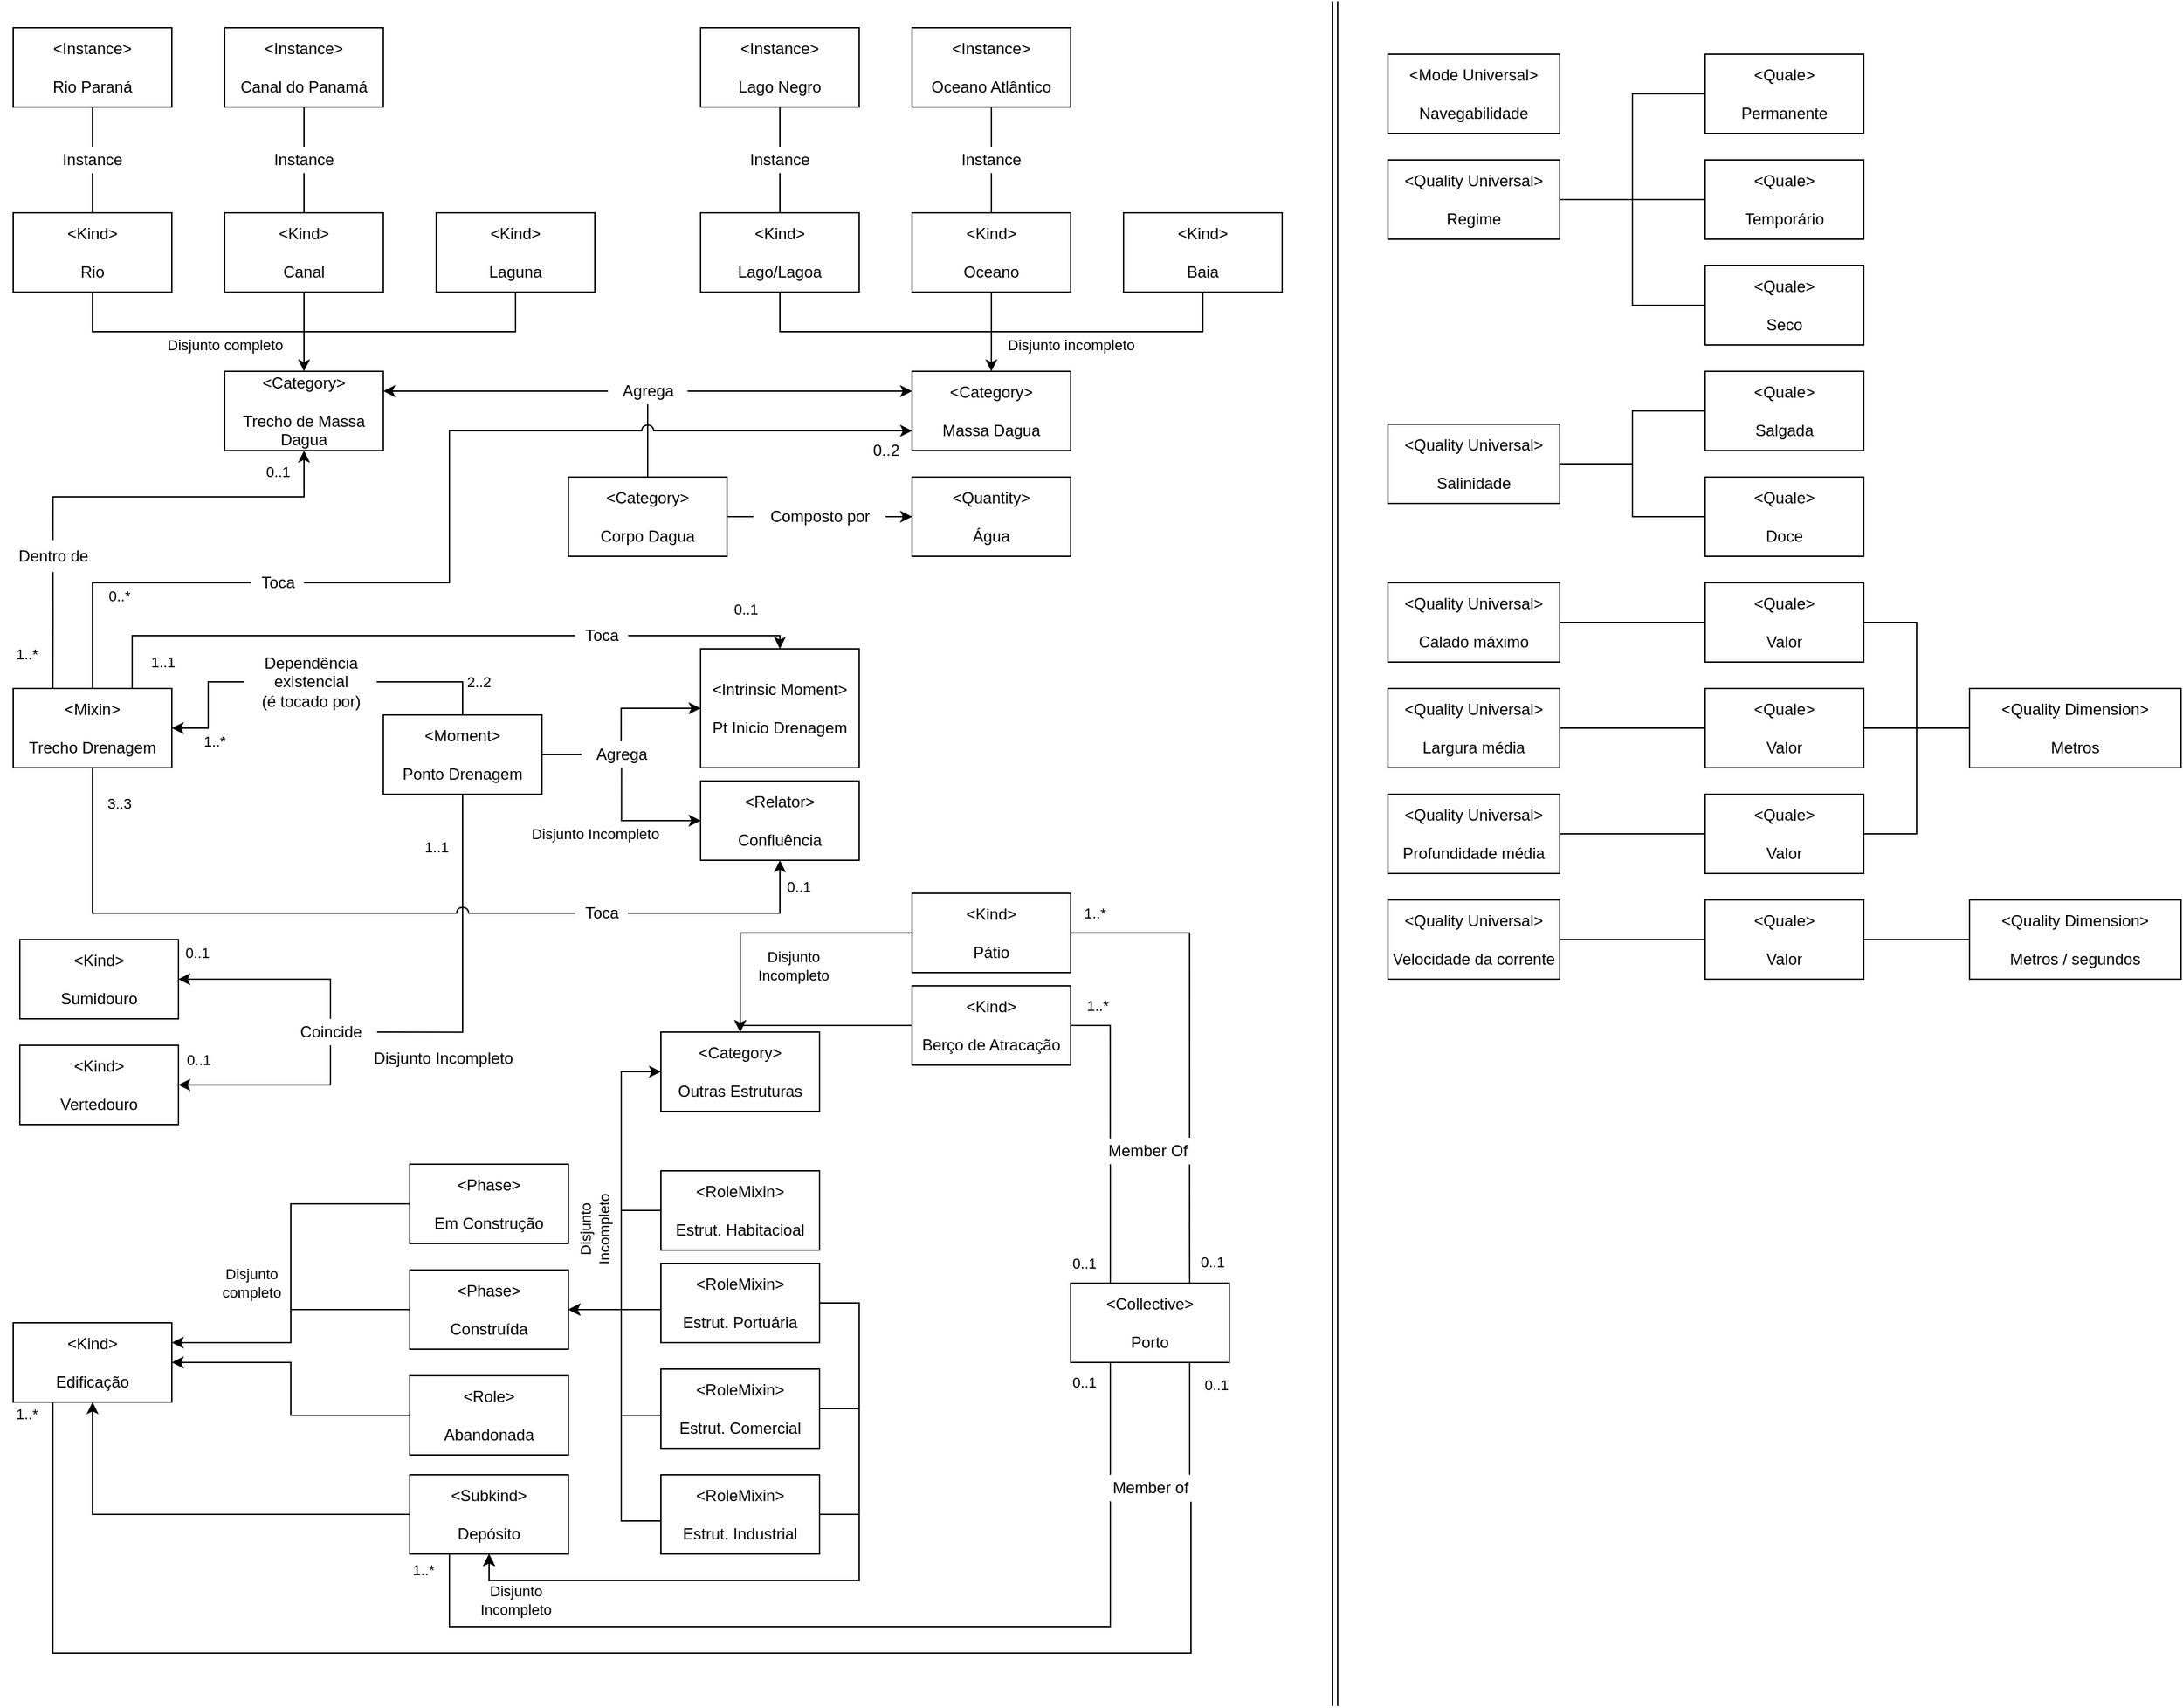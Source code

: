 <mxfile version="13.3.6" type="device"><diagram id="k8WpdQv8bioLY04VH9dS" name="Page-1"><mxGraphModel dx="868" dy="454" grid="1" gridSize="10" guides="1" tooltips="1" connect="1" arrows="1" fold="1" page="1" pageScale="1" pageWidth="3300" pageHeight="4681" math="0" shadow="0"><root><mxCell id="0"/><mxCell id="1" parent="0"/><mxCell id="IZz2Sikzny2YbOmCVOXt-72" style="edgeStyle=orthogonalEdgeStyle;rounded=0;jumpStyle=arc;jumpSize=9;orthogonalLoop=1;jettySize=auto;html=1;startArrow=none;startFill=0;endArrow=none;endFill=0;entryX=0.5;entryY=1;entryDx=0;entryDy=0;exitX=1.004;exitY=0.503;exitDx=0;exitDy=0;exitPerimeter=0;" parent="1" source="IZz2Sikzny2YbOmCVOXt-73" target="IZz2Sikzny2YbOmCVOXt-51" edge="1"><mxGeometry relative="1" as="geometry"><mxPoint x="340" y="580" as="targetPoint"/><Array as="points"><mxPoint x="380" y="780"/></Array></mxGeometry></mxCell><mxCell id="IZz2Sikzny2YbOmCVOXt-75" value="1..1" style="edgeLabel;html=1;align=center;verticalAlign=middle;resizable=0;points=[];" parent="IZz2Sikzny2YbOmCVOXt-72" vertex="1" connectable="0"><mxGeometry x="0.321" y="-3" relative="1" as="geometry"><mxPoint x="-23" y="-43.14" as="offset"/></mxGeometry></mxCell><mxCell id="IZz2Sikzny2YbOmCVOXt-99" style="edgeStyle=orthogonalEdgeStyle;rounded=0;jumpStyle=arc;jumpSize=9;orthogonalLoop=1;jettySize=auto;html=1;entryX=0.5;entryY=1;entryDx=0;entryDy=0;startArrow=none;startFill=0;endArrow=none;endFill=0;exitX=0;exitY=0.498;exitDx=0;exitDy=0;exitPerimeter=0;" parent="1" source="IZz2Sikzny2YbOmCVOXt-104" target="IZz2Sikzny2YbOmCVOXt-50" edge="1"><mxGeometry relative="1" as="geometry"><Array as="points"><mxPoint x="100" y="690"/></Array></mxGeometry></mxCell><mxCell id="IZz2Sikzny2YbOmCVOXt-140" value="3..3" style="edgeLabel;html=1;align=center;verticalAlign=middle;resizable=0;points=[];" parent="IZz2Sikzny2YbOmCVOXt-99" vertex="1" connectable="0"><mxGeometry x="0.888" y="2" relative="1" as="geometry"><mxPoint x="22" as="offset"/></mxGeometry></mxCell><mxCell id="IZz2Sikzny2YbOmCVOXt-8" value="" style="edgeStyle=orthogonalEdgeStyle;rounded=0;orthogonalLoop=1;jettySize=auto;html=1;entryX=0.5;entryY=1;entryDx=0;entryDy=0;endArrow=none;endFill=0;" parent="1" source="IZz2Sikzny2YbOmCVOXt-9" target="IZz2Sikzny2YbOmCVOXt-7" edge="1"><mxGeometry relative="1" as="geometry"><mxPoint x="220" y="80" as="targetPoint"/></mxGeometry></mxCell><mxCell id="IZz2Sikzny2YbOmCVOXt-22" style="edgeStyle=orthogonalEdgeStyle;rounded=0;orthogonalLoop=1;jettySize=auto;html=1;startArrow=none;startFill=0;endArrow=none;endFill=0;" parent="1" source="IZz2Sikzny2YbOmCVOXt-2" edge="1"><mxGeometry relative="1" as="geometry"><mxPoint x="260" y="250" as="targetPoint"/><Array as="points"><mxPoint x="100" y="250"/></Array></mxGeometry></mxCell><mxCell id="IZz2Sikzny2YbOmCVOXt-2" value="&lt;div&gt;&amp;lt;Kind&amp;gt;&lt;/div&gt;&lt;div&gt;&lt;br&gt;&lt;/div&gt;&lt;div&gt;Rio&lt;br&gt;&lt;/div&gt;" style="rounded=0;whiteSpace=wrap;html=1;" parent="1" vertex="1"><mxGeometry x="40" y="160" width="120" height="60" as="geometry"/></mxCell><mxCell id="IZz2Sikzny2YbOmCVOXt-3" value="&lt;div&gt;&amp;lt;Kind&amp;gt;&lt;/div&gt;&lt;div&gt;&lt;br&gt;&lt;/div&gt;Canal" style="rounded=0;whiteSpace=wrap;html=1;" parent="1" vertex="1"><mxGeometry x="200" y="160" width="120" height="60" as="geometry"/></mxCell><mxCell id="IZz2Sikzny2YbOmCVOXt-21" style="edgeStyle=orthogonalEdgeStyle;rounded=0;orthogonalLoop=1;jettySize=auto;html=1;startArrow=none;startFill=0;endArrow=none;endFill=0;" parent="1" source="IZz2Sikzny2YbOmCVOXt-4" edge="1"><mxGeometry relative="1" as="geometry"><mxPoint x="260" y="250" as="targetPoint"/><Array as="points"><mxPoint x="420" y="250"/></Array></mxGeometry></mxCell><mxCell id="IZz2Sikzny2YbOmCVOXt-4" value="&lt;div&gt;&amp;lt;Kind&amp;gt;&lt;/div&gt;&lt;div&gt;&lt;br&gt;&lt;/div&gt;&lt;div&gt;Laguna&lt;br&gt;&lt;/div&gt;" style="rounded=0;whiteSpace=wrap;html=1;" parent="1" vertex="1"><mxGeometry x="360" y="160" width="120" height="60" as="geometry"/></mxCell><mxCell id="IZz2Sikzny2YbOmCVOXt-20" style="edgeStyle=orthogonalEdgeStyle;rounded=0;orthogonalLoop=1;jettySize=auto;html=1;entryX=0.5;entryY=1;entryDx=0;entryDy=0;startArrow=classic;startFill=1;endArrow=none;endFill=0;" parent="1" source="IZz2Sikzny2YbOmCVOXt-5" target="IZz2Sikzny2YbOmCVOXt-3" edge="1"><mxGeometry relative="1" as="geometry"><Array as="points"><mxPoint x="260" y="260"/><mxPoint x="260" y="260"/></Array></mxGeometry></mxCell><mxCell id="IZz2Sikzny2YbOmCVOXt-76" value="Disjunto completo" style="edgeLabel;html=1;align=center;verticalAlign=middle;resizable=0;points=[];" parent="IZz2Sikzny2YbOmCVOXt-20" vertex="1" connectable="0"><mxGeometry x="-0.272" y="-1" relative="1" as="geometry"><mxPoint x="-61" y="1.94" as="offset"/></mxGeometry></mxCell><mxCell id="IZz2Sikzny2YbOmCVOXt-40" style="edgeStyle=orthogonalEdgeStyle;rounded=0;orthogonalLoop=1;jettySize=auto;html=1;entryX=-0.001;entryY=0.5;entryDx=0;entryDy=0;startArrow=classic;startFill=1;endArrow=none;endFill=0;exitX=1;exitY=0.25;exitDx=0;exitDy=0;entryPerimeter=0;" parent="1" source="IZz2Sikzny2YbOmCVOXt-5" target="IZz2Sikzny2YbOmCVOXt-78" edge="1"><mxGeometry relative="1" as="geometry"/></mxCell><mxCell id="IZz2Sikzny2YbOmCVOXt-56" style="edgeStyle=orthogonalEdgeStyle;rounded=0;orthogonalLoop=1;jettySize=auto;html=1;entryX=0.25;entryY=0;entryDx=0;entryDy=0;startArrow=none;startFill=0;endArrow=none;endFill=0;exitX=0.501;exitY=1.095;exitDx=0;exitDy=0;exitPerimeter=0;" parent="1" source="IZz2Sikzny2YbOmCVOXt-59" target="IZz2Sikzny2YbOmCVOXt-50" edge="1"><mxGeometry relative="1" as="geometry"><mxPoint x="70" y="460" as="sourcePoint"/><Array as="points"><mxPoint x="70" y="470"/><mxPoint x="70" y="470"/></Array></mxGeometry></mxCell><mxCell id="IZz2Sikzny2YbOmCVOXt-66" value="1..*" style="edgeLabel;html=1;align=center;verticalAlign=middle;resizable=0;points=[];" parent="IZz2Sikzny2YbOmCVOXt-56" vertex="1" connectable="0"><mxGeometry x="0.325" y="-1" relative="1" as="geometry"><mxPoint x="-19" y="2.96" as="offset"/></mxGeometry></mxCell><mxCell id="IZz2Sikzny2YbOmCVOXt-5" value="&lt;div&gt;&amp;lt;Category&amp;gt;&lt;/div&gt;&lt;div&gt;&lt;br&gt;&lt;/div&gt;&lt;div&gt;Trecho de Massa Dagua&lt;br&gt;&lt;/div&gt;" style="rounded=0;whiteSpace=wrap;html=1;" parent="1" vertex="1"><mxGeometry x="200" y="280" width="120" height="60" as="geometry"/></mxCell><mxCell id="IZz2Sikzny2YbOmCVOXt-7" value="&lt;div&gt;&amp;lt;Instance&amp;gt;&lt;/div&gt;&lt;div&gt;&lt;br&gt;&lt;/div&gt;&lt;div&gt;Rio Paraná&lt;/div&gt;" style="rounded=0;whiteSpace=wrap;html=1;" parent="1" vertex="1"><mxGeometry x="40" y="20" width="120" height="60" as="geometry"/></mxCell><mxCell id="IZz2Sikzny2YbOmCVOXt-9" value="Instance" style="text;html=1;strokeColor=none;fillColor=none;align=center;verticalAlign=middle;whiteSpace=wrap;rounded=0;" parent="1" vertex="1"><mxGeometry x="80" y="110" width="40" height="20" as="geometry"/></mxCell><mxCell id="IZz2Sikzny2YbOmCVOXt-10" value="" style="edgeStyle=orthogonalEdgeStyle;rounded=0;orthogonalLoop=1;jettySize=auto;html=1;entryX=0.5;entryY=1;entryDx=0;entryDy=0;startArrow=none;startFill=0;endArrow=none;endFill=0;" parent="1" source="IZz2Sikzny2YbOmCVOXt-2" target="IZz2Sikzny2YbOmCVOXt-9" edge="1"><mxGeometry relative="1" as="geometry"><mxPoint x="100" y="160" as="sourcePoint"/><mxPoint x="100" y="80" as="targetPoint"/></mxGeometry></mxCell><mxCell id="IZz2Sikzny2YbOmCVOXt-12" value="" style="edgeStyle=orthogonalEdgeStyle;rounded=0;orthogonalLoop=1;jettySize=auto;html=1;entryX=0.5;entryY=1;entryDx=0;entryDy=0;startArrow=none;startFill=0;endArrow=none;endFill=0;exitX=0.5;exitY=0;exitDx=0;exitDy=0;" parent="1" source="IZz2Sikzny2YbOmCVOXt-3" target="IZz2Sikzny2YbOmCVOXt-13" edge="1"><mxGeometry relative="1" as="geometry"><mxPoint x="260" y="150" as="sourcePoint"/><mxPoint x="260" y="70" as="targetPoint"/></mxGeometry></mxCell><mxCell id="IZz2Sikzny2YbOmCVOXt-13" value="Instance" style="text;html=1;strokeColor=none;fillColor=none;align=center;verticalAlign=middle;whiteSpace=wrap;rounded=0;" parent="1" vertex="1"><mxGeometry x="240" y="110" width="40" height="20" as="geometry"/></mxCell><mxCell id="IZz2Sikzny2YbOmCVOXt-14" value="&lt;div&gt;&amp;lt;Instance&amp;gt;&lt;/div&gt;&lt;div&gt;&lt;br&gt;&lt;/div&gt;&lt;div&gt;Canal do Panamá&lt;br&gt;&lt;/div&gt;" style="rounded=0;whiteSpace=wrap;html=1;" parent="1" vertex="1"><mxGeometry x="200" y="20" width="120" height="60" as="geometry"/></mxCell><mxCell id="IZz2Sikzny2YbOmCVOXt-15" value="" style="edgeStyle=orthogonalEdgeStyle;rounded=0;orthogonalLoop=1;jettySize=auto;html=1;entryX=0.5;entryY=1;entryDx=0;entryDy=0;endArrow=none;endFill=0;" parent="1" source="IZz2Sikzny2YbOmCVOXt-13" target="IZz2Sikzny2YbOmCVOXt-14" edge="1"><mxGeometry relative="1" as="geometry"><mxPoint x="380" y="70" as="targetPoint"/></mxGeometry></mxCell><mxCell id="IZz2Sikzny2YbOmCVOXt-23" value="" style="edgeStyle=orthogonalEdgeStyle;rounded=0;orthogonalLoop=1;jettySize=auto;html=1;entryX=0.5;entryY=1;entryDx=0;entryDy=0;endArrow=none;endFill=0;" parent="1" source="IZz2Sikzny2YbOmCVOXt-32" target="IZz2Sikzny2YbOmCVOXt-31" edge="1"><mxGeometry relative="1" as="geometry"><mxPoint x="740" y="80" as="targetPoint"/></mxGeometry></mxCell><mxCell id="IZz2Sikzny2YbOmCVOXt-24" style="edgeStyle=orthogonalEdgeStyle;rounded=0;orthogonalLoop=1;jettySize=auto;html=1;startArrow=none;startFill=0;endArrow=none;endFill=0;" parent="1" source="IZz2Sikzny2YbOmCVOXt-25" edge="1"><mxGeometry relative="1" as="geometry"><mxPoint x="780" y="250.0" as="targetPoint"/><Array as="points"><mxPoint x="620" y="250"/></Array></mxGeometry></mxCell><mxCell id="IZz2Sikzny2YbOmCVOXt-25" value="&lt;div&gt;&amp;lt;Kind&amp;gt;&lt;/div&gt;&lt;div&gt;&lt;br&gt;&lt;/div&gt;Lago/Lagoa" style="rounded=0;whiteSpace=wrap;html=1;" parent="1" vertex="1"><mxGeometry x="560" y="160" width="120" height="60" as="geometry"/></mxCell><mxCell id="IZz2Sikzny2YbOmCVOXt-26" value="&lt;div&gt;&amp;lt;Kind&amp;gt;&lt;/div&gt;&lt;div&gt;&lt;br&gt;&lt;/div&gt;Oceano" style="rounded=0;whiteSpace=wrap;html=1;" parent="1" vertex="1"><mxGeometry x="720" y="160" width="120" height="60" as="geometry"/></mxCell><mxCell id="IZz2Sikzny2YbOmCVOXt-27" style="edgeStyle=orthogonalEdgeStyle;rounded=0;orthogonalLoop=1;jettySize=auto;html=1;startArrow=none;startFill=0;endArrow=none;endFill=0;" parent="1" source="IZz2Sikzny2YbOmCVOXt-28" edge="1"><mxGeometry relative="1" as="geometry"><mxPoint x="780" y="250.0" as="targetPoint"/><Array as="points"><mxPoint x="940" y="250"/></Array></mxGeometry></mxCell><mxCell id="IZz2Sikzny2YbOmCVOXt-28" value="&lt;div&gt;&amp;lt;Kind&amp;gt;&lt;/div&gt;&lt;div&gt;&lt;br&gt;&lt;/div&gt;Baia" style="rounded=0;whiteSpace=wrap;html=1;" parent="1" vertex="1"><mxGeometry x="880" y="160" width="120" height="60" as="geometry"/></mxCell><mxCell id="IZz2Sikzny2YbOmCVOXt-29" style="edgeStyle=orthogonalEdgeStyle;rounded=0;orthogonalLoop=1;jettySize=auto;html=1;entryX=0.5;entryY=1;entryDx=0;entryDy=0;startArrow=classic;startFill=1;endArrow=none;endFill=0;" parent="1" source="IZz2Sikzny2YbOmCVOXt-30" target="IZz2Sikzny2YbOmCVOXt-26" edge="1"><mxGeometry relative="1" as="geometry"/></mxCell><mxCell id="IZz2Sikzny2YbOmCVOXt-87" value="Disjunto incompleto" style="edgeLabel;html=1;align=center;verticalAlign=middle;resizable=0;points=[];" parent="IZz2Sikzny2YbOmCVOXt-29" vertex="1" connectable="0"><mxGeometry x="0.575" y="1" relative="1" as="geometry"><mxPoint x="61" y="27.26" as="offset"/></mxGeometry></mxCell><mxCell id="IZz2Sikzny2YbOmCVOXt-41" style="edgeStyle=orthogonalEdgeStyle;rounded=0;orthogonalLoop=1;jettySize=auto;html=1;startArrow=none;startFill=0;endArrow=none;endFill=0;entryX=0.5;entryY=0;entryDx=0;entryDy=0;exitX=0.5;exitY=1;exitDx=0;exitDy=0;exitPerimeter=0;" parent="1" source="IZz2Sikzny2YbOmCVOXt-78" target="IZz2Sikzny2YbOmCVOXt-39" edge="1"><mxGeometry relative="1" as="geometry"><mxPoint x="520" y="350.0" as="targetPoint"/></mxGeometry></mxCell><mxCell id="IZz2Sikzny2YbOmCVOXt-57" style="edgeStyle=orthogonalEdgeStyle;rounded=0;orthogonalLoop=1;jettySize=auto;html=1;entryX=0.5;entryY=0;entryDx=0;entryDy=0;startArrow=none;startFill=0;endArrow=none;endFill=0;jumpStyle=arc;jumpSize=9;exitX=0;exitY=0.5;exitDx=0;exitDy=0;exitPerimeter=0;" parent="1" source="IZz2Sikzny2YbOmCVOXt-61" target="IZz2Sikzny2YbOmCVOXt-50" edge="1"><mxGeometry relative="1" as="geometry"><mxPoint x="190" y="480" as="sourcePoint"/><Array as="points"><mxPoint x="100" y="440"/></Array></mxGeometry></mxCell><mxCell id="IZz2Sikzny2YbOmCVOXt-63" value="0..*" style="edgeLabel;html=1;align=center;verticalAlign=middle;resizable=0;points=[];" parent="IZz2Sikzny2YbOmCVOXt-57" vertex="1" connectable="0"><mxGeometry x="0.83" y="-1" relative="1" as="geometry"><mxPoint x="21" y="-53.33" as="offset"/></mxGeometry></mxCell><mxCell id="IZz2Sikzny2YbOmCVOXt-30" value="&lt;div&gt;&amp;lt;Category&amp;gt;&lt;/div&gt;&lt;div&gt;&lt;br&gt;&lt;/div&gt;&lt;div&gt;Massa Dagua&lt;br&gt;&lt;/div&gt;" style="rounded=0;whiteSpace=wrap;html=1;" parent="1" vertex="1"><mxGeometry x="720" y="280" width="120" height="60" as="geometry"/></mxCell><mxCell id="IZz2Sikzny2YbOmCVOXt-31" value="&lt;div&gt;&amp;lt;Instance&amp;gt;&lt;/div&gt;&lt;div&gt;&lt;br&gt;&lt;/div&gt;&lt;div&gt;Lago Negro&lt;br&gt;&lt;/div&gt;" style="rounded=0;whiteSpace=wrap;html=1;" parent="1" vertex="1"><mxGeometry x="560" y="20" width="120" height="60" as="geometry"/></mxCell><mxCell id="IZz2Sikzny2YbOmCVOXt-32" value="Instance" style="text;html=1;strokeColor=none;fillColor=none;align=center;verticalAlign=middle;whiteSpace=wrap;rounded=0;" parent="1" vertex="1"><mxGeometry x="600" y="110" width="40" height="20" as="geometry"/></mxCell><mxCell id="IZz2Sikzny2YbOmCVOXt-33" value="" style="edgeStyle=orthogonalEdgeStyle;rounded=0;orthogonalLoop=1;jettySize=auto;html=1;entryX=0.5;entryY=1;entryDx=0;entryDy=0;startArrow=none;startFill=0;endArrow=none;endFill=0;" parent="1" source="IZz2Sikzny2YbOmCVOXt-25" target="IZz2Sikzny2YbOmCVOXt-32" edge="1"><mxGeometry relative="1" as="geometry"><mxPoint x="620" y="160" as="sourcePoint"/><mxPoint x="620" y="80" as="targetPoint"/></mxGeometry></mxCell><mxCell id="IZz2Sikzny2YbOmCVOXt-34" value="" style="edgeStyle=orthogonalEdgeStyle;rounded=0;orthogonalLoop=1;jettySize=auto;html=1;entryX=0.5;entryY=1;entryDx=0;entryDy=0;startArrow=none;startFill=0;endArrow=none;endFill=0;exitX=0.5;exitY=0;exitDx=0;exitDy=0;" parent="1" source="IZz2Sikzny2YbOmCVOXt-26" target="IZz2Sikzny2YbOmCVOXt-35" edge="1"><mxGeometry relative="1" as="geometry"><mxPoint x="780" y="150" as="sourcePoint"/><mxPoint x="780" y="70" as="targetPoint"/></mxGeometry></mxCell><mxCell id="IZz2Sikzny2YbOmCVOXt-35" value="Instance" style="text;html=1;strokeColor=none;fillColor=none;align=center;verticalAlign=middle;whiteSpace=wrap;rounded=0;" parent="1" vertex="1"><mxGeometry x="760" y="110" width="40" height="20" as="geometry"/></mxCell><mxCell id="IZz2Sikzny2YbOmCVOXt-36" value="&lt;div&gt;&amp;lt;Instance&amp;gt;&lt;/div&gt;&lt;div&gt;&lt;br&gt;&lt;/div&gt;&lt;div&gt;Oceano Atlântico&lt;br&gt;&lt;/div&gt;" style="rounded=0;whiteSpace=wrap;html=1;" parent="1" vertex="1"><mxGeometry x="720" y="20" width="120" height="60" as="geometry"/></mxCell><mxCell id="IZz2Sikzny2YbOmCVOXt-37" value="" style="edgeStyle=orthogonalEdgeStyle;rounded=0;orthogonalLoop=1;jettySize=auto;html=1;entryX=0.5;entryY=1;entryDx=0;entryDy=0;endArrow=none;endFill=0;" parent="1" source="IZz2Sikzny2YbOmCVOXt-35" target="IZz2Sikzny2YbOmCVOXt-36" edge="1"><mxGeometry relative="1" as="geometry"><mxPoint x="900" y="70" as="targetPoint"/></mxGeometry></mxCell><mxCell id="IZz2Sikzny2YbOmCVOXt-39" value="&lt;div&gt;&amp;lt;Category&amp;gt;&lt;/div&gt;&lt;div&gt;&lt;br&gt;&lt;/div&gt;&lt;div&gt;Corpo Dagua&lt;br&gt;&lt;/div&gt;" style="rounded=0;whiteSpace=wrap;html=1;" parent="1" vertex="1"><mxGeometry x="460" y="360" width="120" height="60" as="geometry"/></mxCell><mxCell id="IZz2Sikzny2YbOmCVOXt-44" value="&lt;div&gt;&amp;lt;Quantity&amp;gt;&lt;/div&gt;&lt;div&gt;&lt;br&gt;&lt;/div&gt;&lt;div&gt;Água&lt;br&gt;&lt;/div&gt;" style="rounded=0;whiteSpace=wrap;html=1;" parent="1" vertex="1"><mxGeometry x="720" y="360" width="120" height="60" as="geometry"/></mxCell><mxCell id="IZz2Sikzny2YbOmCVOXt-49" style="edgeStyle=orthogonalEdgeStyle;rounded=0;orthogonalLoop=1;jettySize=auto;html=1;startArrow=none;startFill=0;endArrow=classic;endFill=1;entryX=0;entryY=0.5;entryDx=0;entryDy=0;" parent="1" source="IZz2Sikzny2YbOmCVOXt-46" target="IZz2Sikzny2YbOmCVOXt-44" edge="1"><mxGeometry relative="1" as="geometry"><mxPoint x="850" y="370" as="targetPoint"/></mxGeometry></mxCell><mxCell id="IZz2Sikzny2YbOmCVOXt-46" value="Composto por" style="text;html=1;align=center;verticalAlign=middle;resizable=0;points=[];autosize=1;" parent="1" vertex="1"><mxGeometry x="600" y="380" width="100" height="20" as="geometry"/></mxCell><mxCell id="IZz2Sikzny2YbOmCVOXt-47" style="edgeStyle=orthogonalEdgeStyle;rounded=0;orthogonalLoop=1;jettySize=auto;html=1;entryX=0;entryY=0.5;entryDx=0;entryDy=0;startArrow=none;startFill=0;endArrow=none;endFill=0;" parent="1" source="IZz2Sikzny2YbOmCVOXt-39" target="IZz2Sikzny2YbOmCVOXt-46" edge="1"><mxGeometry relative="1" as="geometry"><mxPoint x="580" y="390" as="sourcePoint"/><mxPoint x="720" y="390" as="targetPoint"/></mxGeometry></mxCell><mxCell id="IZz2Sikzny2YbOmCVOXt-83" style="edgeStyle=orthogonalEdgeStyle;rounded=0;jumpStyle=arc;jumpSize=9;orthogonalLoop=1;jettySize=auto;html=1;entryX=0.5;entryY=0;entryDx=0;entryDy=0;startArrow=none;startFill=0;endArrow=none;endFill=0;" parent="1" source="IZz2Sikzny2YbOmCVOXt-85" target="IZz2Sikzny2YbOmCVOXt-51" edge="1"><mxGeometry relative="1" as="geometry"/></mxCell><mxCell id="IZz2Sikzny2YbOmCVOXt-89" value="2..2" style="edgeLabel;html=1;align=center;verticalAlign=middle;resizable=0;points=[];" parent="IZz2Sikzny2YbOmCVOXt-83" vertex="1" connectable="0"><mxGeometry x="0.444" y="-8" relative="1" as="geometry"><mxPoint x="20.12" as="offset"/></mxGeometry></mxCell><mxCell id="IZz2Sikzny2YbOmCVOXt-50" value="&lt;div&gt;&amp;lt;Mixin&amp;gt;&lt;/div&gt;&lt;div&gt;&lt;br&gt;&lt;/div&gt;&lt;div&gt;Trecho Drenagem&lt;br&gt;&lt;/div&gt;" style="rounded=0;whiteSpace=wrap;html=1;" parent="1" vertex="1"><mxGeometry x="40" y="520" width="120" height="60" as="geometry"/></mxCell><mxCell id="IZz2Sikzny2YbOmCVOXt-90" style="edgeStyle=orthogonalEdgeStyle;rounded=0;jumpStyle=arc;jumpSize=9;orthogonalLoop=1;jettySize=auto;html=1;exitX=0;exitY=0.5;exitDx=0;exitDy=0;entryX=0.498;entryY=0;entryDx=0;entryDy=0;startArrow=classic;startFill=1;endArrow=none;endFill=0;entryPerimeter=0;" parent="1" source="IZz2Sikzny2YbOmCVOXt-52" target="IZz2Sikzny2YbOmCVOXt-93" edge="1"><mxGeometry relative="1" as="geometry"/></mxCell><mxCell id="IZz2Sikzny2YbOmCVOXt-51" value="&lt;div&gt;&amp;lt;Moment&amp;gt;&lt;/div&gt;&lt;div&gt;&lt;br&gt;&lt;/div&gt;&lt;div&gt;Ponto Drenagem&lt;br&gt;&lt;/div&gt;" style="rounded=0;whiteSpace=wrap;html=1;" parent="1" vertex="1"><mxGeometry x="320" y="540" width="120" height="60" as="geometry"/></mxCell><mxCell id="IZz2Sikzny2YbOmCVOXt-98" style="edgeStyle=orthogonalEdgeStyle;rounded=0;jumpStyle=arc;jumpSize=9;orthogonalLoop=1;jettySize=auto;html=1;entryX=0.75;entryY=0;entryDx=0;entryDy=0;startArrow=none;startFill=0;endArrow=none;endFill=0;" parent="1" source="IZz2Sikzny2YbOmCVOXt-102" target="IZz2Sikzny2YbOmCVOXt-50" edge="1"><mxGeometry relative="1" as="geometry"><Array as="points"/></mxGeometry></mxCell><mxCell id="IZz2Sikzny2YbOmCVOXt-142" value="1..1" style="edgeLabel;html=1;align=center;verticalAlign=middle;resizable=0;points=[];" parent="IZz2Sikzny2YbOmCVOXt-98" vertex="1" connectable="0"><mxGeometry x="0.718" relative="1" as="geometry"><mxPoint x="10" y="20" as="offset"/></mxGeometry></mxCell><mxCell id="IZz2Sikzny2YbOmCVOXt-52" value="&lt;div&gt;&amp;lt;Intrinsic Moment&amp;gt;&lt;/div&gt;&lt;div&gt;&lt;br&gt;&lt;/div&gt;&lt;div&gt;Pt Inicio Drenagem&lt;br&gt;&lt;/div&gt;" style="rounded=0;whiteSpace=wrap;html=1;" parent="1" vertex="1"><mxGeometry x="560" y="490" width="120" height="90" as="geometry"/></mxCell><mxCell id="IZz2Sikzny2YbOmCVOXt-91" style="edgeStyle=orthogonalEdgeStyle;rounded=0;jumpStyle=arc;jumpSize=9;orthogonalLoop=1;jettySize=auto;html=1;exitX=0;exitY=0.5;exitDx=0;exitDy=0;startArrow=classic;startFill=1;endArrow=none;endFill=0;entryX=0.504;entryY=1;entryDx=0;entryDy=0;entryPerimeter=0;" parent="1" source="IZz2Sikzny2YbOmCVOXt-53" target="IZz2Sikzny2YbOmCVOXt-93" edge="1"><mxGeometry relative="1" as="geometry"><mxPoint x="500" y="570" as="targetPoint"/></mxGeometry></mxCell><mxCell id="IZz2Sikzny2YbOmCVOXt-53" value="&lt;div&gt;&amp;lt;Relator&amp;gt;&lt;/div&gt;&lt;div&gt;&lt;br&gt;&lt;/div&gt;&lt;div&gt;Confluência&lt;br&gt;&lt;/div&gt;" style="rounded=0;whiteSpace=wrap;html=1;" parent="1" vertex="1"><mxGeometry x="560" y="590" width="120" height="60" as="geometry"/></mxCell><mxCell id="IZz2Sikzny2YbOmCVOXt-71" style="edgeStyle=orthogonalEdgeStyle;rounded=0;jumpStyle=arc;jumpSize=9;orthogonalLoop=1;jettySize=auto;html=1;entryX=0.5;entryY=0;entryDx=0;entryDy=0;startArrow=classic;startFill=1;endArrow=none;endFill=0;entryPerimeter=0;" parent="1" source="IZz2Sikzny2YbOmCVOXt-54" target="IZz2Sikzny2YbOmCVOXt-73" edge="1"><mxGeometry relative="1" as="geometry"/></mxCell><mxCell id="IZz2Sikzny2YbOmCVOXt-82" value="0..1" style="edgeLabel;html=1;align=center;verticalAlign=middle;resizable=0;points=[];" parent="IZz2Sikzny2YbOmCVOXt-71" vertex="1" connectable="0"><mxGeometry x="-0.69" relative="1" as="geometry"><mxPoint x="-9" y="-20" as="offset"/></mxGeometry></mxCell><mxCell id="IZz2Sikzny2YbOmCVOXt-54" value="&lt;div&gt;&amp;lt;Kind&amp;gt;&lt;/div&gt;&lt;div&gt;&lt;br&gt;&lt;/div&gt;&lt;div&gt;Sumidouro&lt;br&gt;&lt;/div&gt;" style="rounded=0;whiteSpace=wrap;html=1;" parent="1" vertex="1"><mxGeometry x="45" y="710" width="120" height="60" as="geometry"/></mxCell><mxCell id="IZz2Sikzny2YbOmCVOXt-55" value="&lt;div&gt;&amp;lt;Kind&amp;gt;&lt;/div&gt;&lt;div&gt;&lt;br&gt;&lt;/div&gt;&lt;div&gt;Vertedouro&lt;br&gt;&lt;/div&gt;" style="rounded=0;whiteSpace=wrap;html=1;" parent="1" vertex="1"><mxGeometry x="45" y="790" width="120" height="60" as="geometry"/></mxCell><mxCell id="IZz2Sikzny2YbOmCVOXt-59" value="Dentro de" style="text;html=1;align=center;verticalAlign=middle;resizable=0;points=[];autosize=1;" parent="1" vertex="1"><mxGeometry x="30" y="410" width="80" height="20" as="geometry"/></mxCell><object label="" text="teste" id="IZz2Sikzny2YbOmCVOXt-60"><mxCell style="edgeStyle=orthogonalEdgeStyle;rounded=0;orthogonalLoop=1;jettySize=auto;html=1;exitX=0.5;exitY=1;exitDx=0;exitDy=0;startArrow=classic;startFill=1;endArrow=none;endFill=0;entryX=0.501;entryY=-0.112;entryDx=0;entryDy=0;entryPerimeter=0;" parent="1" source="IZz2Sikzny2YbOmCVOXt-5" target="IZz2Sikzny2YbOmCVOXt-59" edge="1"><mxGeometry relative="1" as="geometry"><mxPoint x="230" y="340" as="sourcePoint"/><mxPoint x="70" y="520" as="targetPoint"/></mxGeometry></mxCell></object><mxCell id="IZz2Sikzny2YbOmCVOXt-69" value="0..1" style="edgeLabel;html=1;align=center;verticalAlign=middle;resizable=0;points=[];spacing=0;spacingBottom=-10;" parent="IZz2Sikzny2YbOmCVOXt-60" vertex="1" connectable="0"><mxGeometry x="-0.758" y="-1" relative="1" as="geometry"><mxPoint x="-19" y="-20" as="offset"/></mxGeometry></mxCell><mxCell id="IZz2Sikzny2YbOmCVOXt-61" value="Toca" style="text;html=1;align=center;verticalAlign=middle;resizable=0;points=[];autosize=1;" parent="1" vertex="1"><mxGeometry x="220" y="430" width="40" height="20" as="geometry"/></mxCell><mxCell id="IZz2Sikzny2YbOmCVOXt-62" style="edgeStyle=orthogonalEdgeStyle;rounded=0;orthogonalLoop=1;jettySize=auto;html=1;exitX=0;exitY=0.75;exitDx=0;exitDy=0;entryX=1;entryY=0.5;entryDx=0;entryDy=0;startArrow=classic;startFill=1;endArrow=none;endFill=0;jumpStyle=arc;jumpSize=9;entryPerimeter=0;" parent="1" source="IZz2Sikzny2YbOmCVOXt-30" target="IZz2Sikzny2YbOmCVOXt-61" edge="1"><mxGeometry relative="1" as="geometry"><mxPoint x="720" y="325" as="sourcePoint"/><mxPoint x="130" y="520" as="targetPoint"/><Array as="points"><mxPoint x="370" y="325"/><mxPoint x="370" y="440"/><mxPoint x="260" y="440"/></Array></mxGeometry></mxCell><mxCell id="IZz2Sikzny2YbOmCVOXt-64" value="0..2" style="text;html=1;align=center;verticalAlign=middle;resizable=0;points=[];autosize=1;" parent="1" vertex="1"><mxGeometry x="680" y="330" width="40" height="20" as="geometry"/></mxCell><mxCell id="IZz2Sikzny2YbOmCVOXt-73" value="&lt;div&gt;Coincide&lt;/div&gt;" style="text;html=1;align=center;verticalAlign=middle;resizable=0;points=[];autosize=1;" parent="1" vertex="1"><mxGeometry x="245" y="770" width="70" height="20" as="geometry"/></mxCell><mxCell id="IZz2Sikzny2YbOmCVOXt-74" style="edgeStyle=orthogonalEdgeStyle;rounded=0;jumpStyle=arc;jumpSize=9;orthogonalLoop=1;jettySize=auto;html=1;startArrow=classic;startFill=1;endArrow=none;endFill=0;entryX=0.5;entryY=1;entryDx=0;entryDy=0;" parent="1" source="IZz2Sikzny2YbOmCVOXt-55" target="IZz2Sikzny2YbOmCVOXt-73" edge="1"><mxGeometry relative="1" as="geometry"><mxPoint x="345" y="610" as="targetPoint"/><mxPoint x="165" y="820.029" as="sourcePoint"/></mxGeometry></mxCell><mxCell id="IZz2Sikzny2YbOmCVOXt-81" value="0..1" style="edgeLabel;html=1;align=center;verticalAlign=middle;resizable=0;points=[];" parent="IZz2Sikzny2YbOmCVOXt-74" vertex="1" connectable="0"><mxGeometry x="-0.803" y="-1" relative="1" as="geometry"><mxPoint y="-20" as="offset"/></mxGeometry></mxCell><mxCell id="IZz2Sikzny2YbOmCVOXt-78" value="Agrega" style="text;html=1;align=center;verticalAlign=middle;resizable=0;points=[];autosize=1;" parent="1" vertex="1"><mxGeometry x="490" y="285" width="60" height="20" as="geometry"/></mxCell><mxCell id="IZz2Sikzny2YbOmCVOXt-79" style="edgeStyle=orthogonalEdgeStyle;rounded=0;orthogonalLoop=1;jettySize=auto;html=1;startArrow=classic;startFill=1;endArrow=none;endFill=0;exitX=0;exitY=0.25;exitDx=0;exitDy=0;entryX=1.003;entryY=0.5;entryDx=0;entryDy=0;entryPerimeter=0;" parent="1" source="IZz2Sikzny2YbOmCVOXt-30" target="IZz2Sikzny2YbOmCVOXt-78" edge="1"><mxGeometry relative="1" as="geometry"><mxPoint x="580" y="280" as="targetPoint"/><mxPoint x="720" y="295.0" as="sourcePoint"/></mxGeometry></mxCell><mxCell id="IZz2Sikzny2YbOmCVOXt-85" value="&lt;div&gt;Dependência&lt;/div&gt;&lt;div&gt;existencial&lt;/div&gt;&lt;div&gt;(é tocado por)&lt;br&gt;&lt;/div&gt;" style="text;html=1;align=center;verticalAlign=middle;resizable=0;points=[];autosize=1;" parent="1" vertex="1"><mxGeometry x="215" y="490" width="100" height="50" as="geometry"/></mxCell><mxCell id="IZz2Sikzny2YbOmCVOXt-86" style="edgeStyle=orthogonalEdgeStyle;rounded=0;jumpStyle=arc;jumpSize=9;orthogonalLoop=1;jettySize=auto;html=1;entryX=0;entryY=0.5;entryDx=0;entryDy=0;startArrow=classic;startFill=1;endArrow=none;endFill=0;" parent="1" source="IZz2Sikzny2YbOmCVOXt-50" target="IZz2Sikzny2YbOmCVOXt-85" edge="1"><mxGeometry relative="1" as="geometry"><mxPoint x="170" y="550" as="sourcePoint"/><mxPoint x="280" y="550" as="targetPoint"/></mxGeometry></mxCell><mxCell id="IZz2Sikzny2YbOmCVOXt-88" value="1..*" style="edgeLabel;html=1;align=center;verticalAlign=middle;resizable=0;points=[];" parent="IZz2Sikzny2YbOmCVOXt-86" vertex="1" connectable="0"><mxGeometry x="-0.635" relative="1" as="geometry"><mxPoint x="15.35" y="10" as="offset"/></mxGeometry></mxCell><mxCell id="IZz2Sikzny2YbOmCVOXt-93" value="Agrega" style="text;html=1;align=center;verticalAlign=middle;resizable=0;points=[];autosize=1;" parent="1" vertex="1"><mxGeometry x="470" y="560" width="60" height="20" as="geometry"/></mxCell><mxCell id="IZz2Sikzny2YbOmCVOXt-94" style="edgeStyle=orthogonalEdgeStyle;rounded=0;jumpStyle=arc;jumpSize=9;orthogonalLoop=1;jettySize=auto;html=1;exitX=1;exitY=0.5;exitDx=0;exitDy=0;entryX=0;entryY=0.5;entryDx=0;entryDy=0;startArrow=none;startFill=0;endArrow=none;endFill=0;" parent="1" source="IZz2Sikzny2YbOmCVOXt-51" target="IZz2Sikzny2YbOmCVOXt-93" edge="1"><mxGeometry relative="1" as="geometry"><mxPoint x="440" y="570" as="sourcePoint"/><mxPoint x="560" y="550" as="targetPoint"/></mxGeometry></mxCell><mxCell id="IZz2Sikzny2YbOmCVOXt-96" value="Disjunto Incompleto" style="edgeLabel;html=1;align=center;verticalAlign=middle;resizable=0;points=[];" parent="IZz2Sikzny2YbOmCVOXt-94" vertex="1" connectable="0"><mxGeometry x="0.652" relative="1" as="geometry"><mxPoint x="15.15" y="60" as="offset"/></mxGeometry></mxCell><mxCell id="IZz2Sikzny2YbOmCVOXt-97" value="Disjunto Incompleto" style="text;html=1;align=center;verticalAlign=middle;resizable=0;points=[];autosize=1;" parent="1" vertex="1"><mxGeometry x="295" y="790" width="140" height="20" as="geometry"/></mxCell><mxCell id="IZz2Sikzny2YbOmCVOXt-102" value="Toca" style="text;html=1;align=center;verticalAlign=middle;resizable=0;points=[];autosize=1;" parent="1" vertex="1"><mxGeometry x="465" y="470" width="40" height="20" as="geometry"/></mxCell><mxCell id="IZz2Sikzny2YbOmCVOXt-103" style="edgeStyle=orthogonalEdgeStyle;rounded=0;jumpStyle=arc;jumpSize=9;orthogonalLoop=1;jettySize=auto;html=1;entryX=1.005;entryY=0.501;entryDx=0;entryDy=0;startArrow=classic;startFill=1;endArrow=none;endFill=0;entryPerimeter=0;" parent="1" source="IZz2Sikzny2YbOmCVOXt-52" target="IZz2Sikzny2YbOmCVOXt-102" edge="1"><mxGeometry relative="1" as="geometry"><mxPoint x="620" y="490" as="sourcePoint"/><mxPoint x="130" y="520" as="targetPoint"/><Array as="points"><mxPoint x="620" y="480"/></Array></mxGeometry></mxCell><mxCell id="IZz2Sikzny2YbOmCVOXt-143" value="0..1" style="edgeLabel;html=1;align=center;verticalAlign=middle;resizable=0;points=[];" parent="IZz2Sikzny2YbOmCVOXt-103" vertex="1" connectable="0"><mxGeometry x="-0.331" relative="1" as="geometry"><mxPoint x="5" y="-20.01" as="offset"/></mxGeometry></mxCell><mxCell id="IZz2Sikzny2YbOmCVOXt-104" value="Toca" style="text;html=1;align=center;verticalAlign=middle;resizable=0;points=[];autosize=1;" parent="1" vertex="1"><mxGeometry x="465" y="680" width="40" height="20" as="geometry"/></mxCell><mxCell id="IZz2Sikzny2YbOmCVOXt-105" style="edgeStyle=orthogonalEdgeStyle;rounded=0;jumpStyle=arc;jumpSize=9;orthogonalLoop=1;jettySize=auto;html=1;entryX=0.997;entryY=0.498;entryDx=0;entryDy=0;startArrow=classic;startFill=1;endArrow=none;endFill=0;exitX=0.5;exitY=1;exitDx=0;exitDy=0;entryPerimeter=0;" parent="1" source="IZz2Sikzny2YbOmCVOXt-53" target="IZz2Sikzny2YbOmCVOXt-104" edge="1"><mxGeometry relative="1" as="geometry"><mxPoint x="590" y="650" as="sourcePoint"/><mxPoint x="130" y="580" as="targetPoint"/><Array as="points"><mxPoint x="620" y="690"/></Array></mxGeometry></mxCell><mxCell id="IZz2Sikzny2YbOmCVOXt-141" value="0..1" style="edgeLabel;html=1;align=center;verticalAlign=middle;resizable=0;points=[];" parent="IZz2Sikzny2YbOmCVOXt-105" vertex="1" connectable="0"><mxGeometry x="-0.408" y="-3" relative="1" as="geometry"><mxPoint x="20" y="-17" as="offset"/></mxGeometry></mxCell><mxCell id="IZz2Sikzny2YbOmCVOXt-131" style="edgeStyle=orthogonalEdgeStyle;rounded=0;jumpStyle=arc;jumpSize=9;orthogonalLoop=1;jettySize=auto;html=1;entryX=0;entryY=0.5;entryDx=0;entryDy=0;startArrow=classic;startFill=1;endArrow=none;endFill=0;exitX=1;exitY=0.5;exitDx=0;exitDy=0;" parent="1" source="IZz2Sikzny2YbOmCVOXt-122" target="IZz2Sikzny2YbOmCVOXt-126" edge="1"><mxGeometry relative="1" as="geometry"><Array as="points"><mxPoint x="550" y="990"/><mxPoint x="550" y="990"/></Array><mxPoint x="460" y="990" as="sourcePoint"/></mxGeometry></mxCell><mxCell id="IZz2Sikzny2YbOmCVOXt-139" value="&lt;div&gt;Disjunto&lt;/div&gt;&lt;div&gt;Incompleto&lt;/div&gt;" style="edgeLabel;html=1;align=center;verticalAlign=middle;resizable=0;points=[];rotation=270;" parent="IZz2Sikzny2YbOmCVOXt-131" vertex="1" connectable="0"><mxGeometry x="0.659" y="-1" relative="1" as="geometry"><mxPoint x="-65" y="-59" as="offset"/></mxGeometry></mxCell><mxCell id="IZz2Sikzny2YbOmCVOXt-114" value="&lt;div&gt;&amp;lt;Kind&amp;gt;&lt;/div&gt;&lt;div&gt;&lt;br&gt;&lt;/div&gt;&lt;div&gt;Edificação&lt;br&gt;&lt;/div&gt;" style="rounded=0;whiteSpace=wrap;html=1;" parent="1" vertex="1"><mxGeometry x="40.0" y="1000" width="120" height="60" as="geometry"/></mxCell><mxCell id="IZz2Sikzny2YbOmCVOXt-119" value="&lt;div&gt;&amp;lt;Phase&amp;gt;&lt;/div&gt;&lt;div&gt;&lt;br&gt;&lt;/div&gt;&lt;div&gt;Em Construção&lt;br&gt;&lt;/div&gt;" style="rounded=0;whiteSpace=wrap;html=1;" parent="1" vertex="1"><mxGeometry x="340" y="880" width="120" height="60" as="geometry"/></mxCell><mxCell id="IZz2Sikzny2YbOmCVOXt-120" value="" style="edgeStyle=orthogonalEdgeStyle;rounded=0;orthogonalLoop=1;jettySize=auto;html=1;entryX=0;entryY=0.5;entryDx=0;entryDy=0;endArrow=none;endFill=0;exitX=1;exitY=0.25;exitDx=0;exitDy=0;" parent="1" source="IZz2Sikzny2YbOmCVOXt-114" target="IZz2Sikzny2YbOmCVOXt-119" edge="1"><mxGeometry relative="1" as="geometry"><mxPoint x="279.82" y="1091.941" as="sourcePoint"/><mxPoint x="379.82" y="1041.91" as="targetPoint"/></mxGeometry></mxCell><mxCell id="IZz2Sikzny2YbOmCVOXt-145" value="&lt;div&gt;Disjunto&lt;/div&gt;&lt;div&gt;completo&lt;/div&gt;" style="edgeLabel;html=1;align=center;verticalAlign=middle;resizable=0;points=[];" parent="IZz2Sikzny2YbOmCVOXt-120" vertex="1" connectable="0"><mxGeometry x="0.125" y="-2" relative="1" as="geometry"><mxPoint x="-32" y="25" as="offset"/></mxGeometry></mxCell><mxCell id="IZz2Sikzny2YbOmCVOXt-123" style="edgeStyle=orthogonalEdgeStyle;rounded=0;jumpStyle=arc;jumpSize=9;orthogonalLoop=1;jettySize=auto;html=1;entryX=1;entryY=0.25;entryDx=0;entryDy=0;startArrow=none;startFill=0;endArrow=classic;endFill=1;" parent="1" source="IZz2Sikzny2YbOmCVOXt-122" target="IZz2Sikzny2YbOmCVOXt-114" edge="1"><mxGeometry relative="1" as="geometry"><Array as="points"><mxPoint x="250" y="990"/><mxPoint x="250" y="1015"/></Array></mxGeometry></mxCell><mxCell id="IZz2Sikzny2YbOmCVOXt-122" value="&lt;div&gt;&amp;lt;Phase&amp;gt;&lt;/div&gt;&lt;div&gt;&lt;br&gt;&lt;/div&gt;&lt;div&gt;Construída&lt;br&gt;&lt;/div&gt;" style="rounded=0;whiteSpace=wrap;html=1;" parent="1" vertex="1"><mxGeometry x="340" y="960" width="120" height="60" as="geometry"/></mxCell><mxCell id="IZz2Sikzny2YbOmCVOXt-125" style="edgeStyle=orthogonalEdgeStyle;rounded=0;jumpStyle=arc;jumpSize=9;orthogonalLoop=1;jettySize=auto;html=1;entryX=1;entryY=0.5;entryDx=0;entryDy=0;startArrow=none;startFill=0;endArrow=classic;endFill=1;" parent="1" source="IZz2Sikzny2YbOmCVOXt-124" target="IZz2Sikzny2YbOmCVOXt-114" edge="1"><mxGeometry relative="1" as="geometry"/></mxCell><mxCell id="IZz2Sikzny2YbOmCVOXt-124" value="&lt;div&gt;&amp;lt;Role&amp;gt;&lt;/div&gt;&lt;div&gt;&lt;br&gt;&lt;/div&gt;&lt;div&gt;Abandonada&lt;br&gt;&lt;/div&gt;" style="rounded=0;whiteSpace=wrap;html=1;" parent="1" vertex="1"><mxGeometry x="340" y="1040" width="120" height="60" as="geometry"/></mxCell><mxCell id="5X1dw2G_hzDnadnXWA13-13" style="edgeStyle=orthogonalEdgeStyle;rounded=0;orthogonalLoop=1;jettySize=auto;html=1;entryX=0.5;entryY=1;entryDx=0;entryDy=0;startArrow=none;startFill=0;endArrow=classic;endFill=1;" parent="1" source="IZz2Sikzny2YbOmCVOXt-126" target="IZz2Sikzny2YbOmCVOXt-128" edge="1"><mxGeometry relative="1" as="geometry"><Array as="points"><mxPoint x="680" y="985"/><mxPoint x="680" y="1195"/><mxPoint x="400" y="1195"/></Array></mxGeometry></mxCell><mxCell id="5X1dw2G_hzDnadnXWA13-16" value="&lt;div&gt;Disjunto&lt;/div&gt;&lt;div&gt;Incompleto&lt;/div&gt;" style="edgeLabel;html=1;align=center;verticalAlign=middle;resizable=0;points=[];" parent="5X1dw2G_hzDnadnXWA13-13" vertex="1" connectable="0"><mxGeometry x="-0.775" y="-38" relative="1" as="geometry"><mxPoint x="-222" y="194.17" as="offset"/></mxGeometry></mxCell><mxCell id="IZz2Sikzny2YbOmCVOXt-126" value="&lt;div&gt;&amp;lt;RoleMixin&amp;gt;&lt;/div&gt;&lt;div&gt;&lt;br&gt;&lt;/div&gt;&lt;div&gt;Estrut. Portuária&lt;br&gt;&lt;/div&gt;" style="rounded=0;whiteSpace=wrap;html=1;" parent="1" vertex="1"><mxGeometry x="530" y="955" width="120" height="60" as="geometry"/></mxCell><mxCell id="IZz2Sikzny2YbOmCVOXt-132" style="edgeStyle=orthogonalEdgeStyle;rounded=0;jumpStyle=arc;jumpSize=9;orthogonalLoop=1;jettySize=auto;html=1;startArrow=none;startFill=0;endArrow=classic;endFill=1;entryX=0.5;entryY=1;entryDx=0;entryDy=0;exitX=0;exitY=0.5;exitDx=0;exitDy=0;" parent="1" source="IZz2Sikzny2YbOmCVOXt-128" target="IZz2Sikzny2YbOmCVOXt-114" edge="1"><mxGeometry relative="1" as="geometry"><mxPoint x="180" y="1080" as="targetPoint"/><Array as="points"><mxPoint x="100" y="1145"/></Array></mxGeometry></mxCell><mxCell id="IZz2Sikzny2YbOmCVOXt-128" value="&lt;div&gt;&amp;lt;Subkind&amp;gt;&lt;/div&gt;&lt;div&gt;&lt;br&gt;&lt;/div&gt;Depósito" style="rounded=0;whiteSpace=wrap;html=1;" parent="1" vertex="1"><mxGeometry x="340" y="1115" width="120" height="60" as="geometry"/></mxCell><mxCell id="IZz2Sikzny2YbOmCVOXt-137" style="edgeStyle=orthogonalEdgeStyle;rounded=0;jumpStyle=arc;jumpSize=9;orthogonalLoop=1;jettySize=auto;html=1;entryX=1;entryY=0.5;entryDx=0;entryDy=0;startArrow=none;startFill=0;endArrow=none;endFill=0;" parent="1" source="IZz2Sikzny2YbOmCVOXt-130" target="IZz2Sikzny2YbOmCVOXt-122" edge="1"><mxGeometry relative="1" as="geometry"><Array as="points"><mxPoint x="500" y="1150"/><mxPoint x="500" y="990"/></Array></mxGeometry></mxCell><mxCell id="5X1dw2G_hzDnadnXWA13-15" style="edgeStyle=orthogonalEdgeStyle;rounded=0;orthogonalLoop=1;jettySize=auto;html=1;startArrow=none;startFill=0;endArrow=classic;endFill=1;entryX=0.5;entryY=1;entryDx=0;entryDy=0;" parent="1" source="IZz2Sikzny2YbOmCVOXt-130" target="IZz2Sikzny2YbOmCVOXt-128" edge="1"><mxGeometry relative="1" as="geometry"><mxPoint x="540" y="1240" as="targetPoint"/><Array as="points"><mxPoint x="680" y="1145"/><mxPoint x="680" y="1195"/><mxPoint x="400" y="1195"/></Array></mxGeometry></mxCell><mxCell id="IZz2Sikzny2YbOmCVOXt-130" value="&lt;div&gt;&amp;lt;RoleMixin&amp;gt;&lt;/div&gt;&lt;div&gt;&lt;br&gt;&lt;/div&gt;&lt;div&gt;Estrut. Industrial&lt;br&gt;&lt;/div&gt;" style="rounded=0;whiteSpace=wrap;html=1;" parent="1" vertex="1"><mxGeometry x="530" y="1115" width="120" height="60" as="geometry"/></mxCell><mxCell id="IZz2Sikzny2YbOmCVOXt-146" value="" style="shape=link;html=1;startArrow=classic;startFill=1;endArrow=none;endFill=0;" parent="1" edge="1"><mxGeometry width="50" height="50" relative="1" as="geometry"><mxPoint x="1040" y="1290" as="sourcePoint"/><mxPoint x="1040" as="targetPoint"/></mxGeometry></mxCell><mxCell id="IZz2Sikzny2YbOmCVOXt-148" value="&lt;div&gt;&amp;lt;Mode Universal&amp;gt;&lt;br&gt;&lt;/div&gt;&lt;div&gt;&lt;br&gt;&lt;/div&gt;&lt;div&gt;Navegabilidade&lt;/div&gt;" style="rounded=0;whiteSpace=wrap;html=1;" parent="1" vertex="1"><mxGeometry x="1080" y="40" width="130" height="60" as="geometry"/></mxCell><mxCell id="IZz2Sikzny2YbOmCVOXt-150" style="edgeStyle=orthogonalEdgeStyle;rounded=0;jumpStyle=arc;jumpSize=9;orthogonalLoop=1;jettySize=auto;html=1;startArrow=none;startFill=0;endArrow=none;endFill=0;entryX=0;entryY=0.5;entryDx=0;entryDy=0;" parent="1" source="IZz2Sikzny2YbOmCVOXt-149" target="IZz2Sikzny2YbOmCVOXt-151" edge="1"><mxGeometry relative="1" as="geometry"><mxPoint x="1320" y="150" as="targetPoint"/></mxGeometry></mxCell><mxCell id="IZz2Sikzny2YbOmCVOXt-149" value="&lt;div&gt;&amp;lt;Quality Universal&amp;gt;&lt;br&gt;&lt;/div&gt;&lt;div&gt;&lt;br&gt;&lt;/div&gt;&lt;div&gt;Regime&lt;/div&gt;" style="rounded=0;whiteSpace=wrap;html=1;" parent="1" vertex="1"><mxGeometry x="1080" y="120" width="130" height="60" as="geometry"/></mxCell><mxCell id="IZz2Sikzny2YbOmCVOXt-151" value="&lt;div&gt;&amp;lt;Quale&amp;gt;&lt;br&gt;&lt;/div&gt;&lt;div&gt;&lt;br&gt;&lt;/div&gt;&lt;div&gt;Permanente&lt;/div&gt;" style="rounded=0;whiteSpace=wrap;html=1;" parent="1" vertex="1"><mxGeometry x="1320" y="40" width="120" height="60" as="geometry"/></mxCell><mxCell id="IZz2Sikzny2YbOmCVOXt-152" style="edgeStyle=orthogonalEdgeStyle;rounded=0;jumpStyle=arc;jumpSize=9;orthogonalLoop=1;jettySize=auto;html=1;startArrow=none;startFill=0;endArrow=none;endFill=0;entryX=0;entryY=0.5;entryDx=0;entryDy=0;exitX=1;exitY=0.5;exitDx=0;exitDy=0;" parent="1" source="IZz2Sikzny2YbOmCVOXt-149" target="IZz2Sikzny2YbOmCVOXt-153" edge="1"><mxGeometry relative="1" as="geometry"><mxPoint x="1320" y="340" as="targetPoint"/><mxPoint x="1200" y="340" as="sourcePoint"/></mxGeometry></mxCell><mxCell id="IZz2Sikzny2YbOmCVOXt-153" value="&lt;div&gt;&amp;lt;Quale&amp;gt;&lt;br&gt;&lt;/div&gt;&lt;div&gt;&lt;br&gt;&lt;/div&gt;&lt;div&gt;Temporário&lt;/div&gt;" style="rounded=0;whiteSpace=wrap;html=1;" parent="1" vertex="1"><mxGeometry x="1320" y="120" width="120" height="60" as="geometry"/></mxCell><mxCell id="IZz2Sikzny2YbOmCVOXt-154" style="edgeStyle=orthogonalEdgeStyle;rounded=0;jumpStyle=arc;jumpSize=9;orthogonalLoop=1;jettySize=auto;html=1;startArrow=none;startFill=0;endArrow=none;endFill=0;entryX=0;entryY=0.5;entryDx=0;entryDy=0;exitX=1;exitY=0.5;exitDx=0;exitDy=0;" parent="1" source="IZz2Sikzny2YbOmCVOXt-149" target="IZz2Sikzny2YbOmCVOXt-155" edge="1"><mxGeometry relative="1" as="geometry"><mxPoint x="1370" y="480" as="targetPoint"/><mxPoint x="1250" y="480" as="sourcePoint"/></mxGeometry></mxCell><mxCell id="IZz2Sikzny2YbOmCVOXt-155" value="&lt;div&gt;&amp;lt;Quale&amp;gt;&lt;br&gt;&lt;/div&gt;&lt;div&gt;&lt;br&gt;&lt;/div&gt;&lt;div&gt;Seco&lt;/div&gt;" style="rounded=0;whiteSpace=wrap;html=1;" parent="1" vertex="1"><mxGeometry x="1320" y="200" width="120" height="60" as="geometry"/></mxCell><mxCell id="IZz2Sikzny2YbOmCVOXt-156" value="&lt;div&gt;&amp;lt;Quality Universal&amp;gt;&lt;br&gt;&lt;/div&gt;&lt;div&gt;&lt;br&gt;&lt;/div&gt;&lt;div&gt;Salinidade&lt;/div&gt;" style="rounded=0;whiteSpace=wrap;html=1;" parent="1" vertex="1"><mxGeometry x="1080" y="320" width="130" height="60" as="geometry"/></mxCell><mxCell id="IZz2Sikzny2YbOmCVOXt-157" value="&lt;div&gt;&amp;lt;Quale&amp;gt;&lt;br&gt;&lt;/div&gt;&lt;div&gt;&lt;br&gt;&lt;/div&gt;&lt;div&gt;Salgada&lt;/div&gt;" style="rounded=0;whiteSpace=wrap;html=1;" parent="1" vertex="1"><mxGeometry x="1320" y="280" width="120" height="60" as="geometry"/></mxCell><mxCell id="IZz2Sikzny2YbOmCVOXt-158" value="&lt;div&gt;&amp;lt;Quale&amp;gt;&lt;br&gt;&lt;/div&gt;&lt;div&gt;&lt;br&gt;&lt;/div&gt;&lt;div&gt;Doce&lt;/div&gt;" style="rounded=0;whiteSpace=wrap;html=1;" parent="1" vertex="1"><mxGeometry x="1320" y="360" width="120" height="60" as="geometry"/></mxCell><mxCell id="IZz2Sikzny2YbOmCVOXt-159" style="edgeStyle=orthogonalEdgeStyle;rounded=0;jumpStyle=arc;jumpSize=9;orthogonalLoop=1;jettySize=auto;html=1;startArrow=none;startFill=0;endArrow=none;endFill=0;entryX=0;entryY=0.5;entryDx=0;entryDy=0;exitX=1;exitY=0.5;exitDx=0;exitDy=0;" parent="1" source="IZz2Sikzny2YbOmCVOXt-156" target="IZz2Sikzny2YbOmCVOXt-158" edge="1"><mxGeometry relative="1" as="geometry"><mxPoint x="1370" y="720" as="targetPoint"/><mxPoint x="1250" y="720" as="sourcePoint"/></mxGeometry></mxCell><mxCell id="IZz2Sikzny2YbOmCVOXt-160" style="edgeStyle=orthogonalEdgeStyle;rounded=0;jumpStyle=arc;jumpSize=9;orthogonalLoop=1;jettySize=auto;html=1;startArrow=none;startFill=0;endArrow=none;endFill=0;entryX=0;entryY=0.5;entryDx=0;entryDy=0;" parent="1" source="IZz2Sikzny2YbOmCVOXt-156" target="IZz2Sikzny2YbOmCVOXt-157" edge="1"><mxGeometry relative="1" as="geometry"><mxPoint x="1320" y="390" as="targetPoint"/></mxGeometry></mxCell><mxCell id="IZz2Sikzny2YbOmCVOXt-161" value="&lt;div&gt;&amp;lt;Quality Universal&amp;gt;&lt;br&gt;&lt;/div&gt;&lt;div&gt;&lt;br&gt;&lt;/div&gt;&lt;div&gt;Calado máximo&lt;br&gt;&lt;/div&gt;" style="rounded=0;whiteSpace=wrap;html=1;" parent="1" vertex="1"><mxGeometry x="1080" y="440" width="130" height="60" as="geometry"/></mxCell><mxCell id="IZz2Sikzny2YbOmCVOXt-181" style="edgeStyle=orthogonalEdgeStyle;rounded=0;jumpStyle=arc;jumpSize=9;orthogonalLoop=1;jettySize=auto;html=1;entryX=0;entryY=0.5;entryDx=0;entryDy=0;startArrow=none;startFill=0;endArrow=none;endFill=0;" parent="1" source="IZz2Sikzny2YbOmCVOXt-162" target="IZz2Sikzny2YbOmCVOXt-166" edge="1"><mxGeometry relative="1" as="geometry"/></mxCell><mxCell id="IZz2Sikzny2YbOmCVOXt-162" value="&lt;div&gt;&amp;lt;Quale&amp;gt;&lt;br&gt;&lt;/div&gt;&lt;div&gt;&lt;br&gt;&lt;/div&gt;&lt;div&gt;Valor&lt;/div&gt;" style="rounded=0;whiteSpace=wrap;html=1;" parent="1" vertex="1"><mxGeometry x="1320" y="440" width="120" height="60" as="geometry"/></mxCell><mxCell id="IZz2Sikzny2YbOmCVOXt-165" style="edgeStyle=orthogonalEdgeStyle;rounded=0;jumpStyle=arc;jumpSize=9;orthogonalLoop=1;jettySize=auto;html=1;startArrow=none;startFill=0;endArrow=none;endFill=0;entryX=0;entryY=0.5;entryDx=0;entryDy=0;" parent="1" source="IZz2Sikzny2YbOmCVOXt-161" target="IZz2Sikzny2YbOmCVOXt-162" edge="1"><mxGeometry relative="1" as="geometry"><mxPoint x="1320" y="550" as="targetPoint"/></mxGeometry></mxCell><mxCell id="IZz2Sikzny2YbOmCVOXt-166" value="&lt;div&gt;&amp;lt;Quality Dimension&amp;gt;&lt;br&gt;&lt;/div&gt;&lt;div&gt;&lt;br&gt;&lt;/div&gt;&lt;div&gt;Metros&lt;/div&gt;" style="rounded=0;whiteSpace=wrap;html=1;" parent="1" vertex="1"><mxGeometry x="1520" y="520" width="160" height="60" as="geometry"/></mxCell><mxCell id="IZz2Sikzny2YbOmCVOXt-172" value="&lt;div&gt;&amp;lt;Quality Universal&amp;gt;&lt;br&gt;&lt;/div&gt;&lt;div&gt;&lt;br&gt;&lt;/div&gt;&lt;div&gt;Largura média&lt;br&gt;&lt;/div&gt;" style="rounded=0;whiteSpace=wrap;html=1;" parent="1" vertex="1"><mxGeometry x="1080" y="520" width="130" height="60" as="geometry"/></mxCell><mxCell id="IZz2Sikzny2YbOmCVOXt-182" style="edgeStyle=orthogonalEdgeStyle;rounded=0;jumpStyle=arc;jumpSize=9;orthogonalLoop=1;jettySize=auto;html=1;entryX=0;entryY=0.5;entryDx=0;entryDy=0;startArrow=none;startFill=0;endArrow=none;endFill=0;" parent="1" source="IZz2Sikzny2YbOmCVOXt-173" target="IZz2Sikzny2YbOmCVOXt-166" edge="1"><mxGeometry relative="1" as="geometry"/></mxCell><mxCell id="IZz2Sikzny2YbOmCVOXt-173" value="&lt;div&gt;&amp;lt;Quale&amp;gt;&lt;br&gt;&lt;/div&gt;&lt;div&gt;&lt;br&gt;&lt;/div&gt;&lt;div&gt;Valor&lt;/div&gt;" style="rounded=0;whiteSpace=wrap;html=1;" parent="1" vertex="1"><mxGeometry x="1320" y="520" width="120" height="60" as="geometry"/></mxCell><mxCell id="IZz2Sikzny2YbOmCVOXt-174" style="edgeStyle=orthogonalEdgeStyle;rounded=0;jumpStyle=arc;jumpSize=9;orthogonalLoop=1;jettySize=auto;html=1;startArrow=none;startFill=0;endArrow=none;endFill=0;entryX=0;entryY=0.5;entryDx=0;entryDy=0;" parent="1" source="IZz2Sikzny2YbOmCVOXt-172" target="IZz2Sikzny2YbOmCVOXt-173" edge="1"><mxGeometry relative="1" as="geometry"><mxPoint x="1320" y="630" as="targetPoint"/></mxGeometry></mxCell><mxCell id="IZz2Sikzny2YbOmCVOXt-175" value="&lt;div&gt;&amp;lt;Quality Universal&amp;gt;&lt;br&gt;&lt;/div&gt;&lt;div&gt;&lt;br&gt;&lt;/div&gt;&lt;div&gt;Profundidade média&lt;br&gt;&lt;/div&gt;" style="rounded=0;whiteSpace=wrap;html=1;" parent="1" vertex="1"><mxGeometry x="1080" y="600" width="130" height="60" as="geometry"/></mxCell><mxCell id="IZz2Sikzny2YbOmCVOXt-183" style="edgeStyle=orthogonalEdgeStyle;rounded=0;jumpStyle=arc;jumpSize=9;orthogonalLoop=1;jettySize=auto;html=1;startArrow=none;startFill=0;endArrow=none;endFill=0;entryX=0;entryY=0.5;entryDx=0;entryDy=0;" parent="1" source="IZz2Sikzny2YbOmCVOXt-176" target="IZz2Sikzny2YbOmCVOXt-166" edge="1"><mxGeometry relative="1" as="geometry"><mxPoint x="1530" y="660" as="targetPoint"/></mxGeometry></mxCell><mxCell id="IZz2Sikzny2YbOmCVOXt-176" value="&lt;div&gt;&amp;lt;Quale&amp;gt;&lt;br&gt;&lt;/div&gt;&lt;div&gt;&lt;br&gt;&lt;/div&gt;&lt;div&gt;Valor&lt;/div&gt;" style="rounded=0;whiteSpace=wrap;html=1;" parent="1" vertex="1"><mxGeometry x="1320" y="600" width="120" height="60" as="geometry"/></mxCell><mxCell id="IZz2Sikzny2YbOmCVOXt-177" style="edgeStyle=orthogonalEdgeStyle;rounded=0;jumpStyle=arc;jumpSize=9;orthogonalLoop=1;jettySize=auto;html=1;startArrow=none;startFill=0;endArrow=none;endFill=0;entryX=0;entryY=0.5;entryDx=0;entryDy=0;" parent="1" source="IZz2Sikzny2YbOmCVOXt-175" target="IZz2Sikzny2YbOmCVOXt-176" edge="1"><mxGeometry relative="1" as="geometry"><mxPoint x="1320" y="710" as="targetPoint"/></mxGeometry></mxCell><mxCell id="IZz2Sikzny2YbOmCVOXt-178" value="&lt;div&gt;&amp;lt;Quality Universal&amp;gt;&lt;br&gt;&lt;/div&gt;&lt;div&gt;&lt;br&gt;&lt;/div&gt;&lt;div&gt;Velocidade da corrente&lt;br&gt;&lt;/div&gt;" style="rounded=0;whiteSpace=wrap;html=1;" parent="1" vertex="1"><mxGeometry x="1080" y="680" width="130" height="60" as="geometry"/></mxCell><mxCell id="IZz2Sikzny2YbOmCVOXt-185" style="edgeStyle=orthogonalEdgeStyle;rounded=0;jumpStyle=arc;jumpSize=9;orthogonalLoop=1;jettySize=auto;html=1;entryX=0;entryY=0.5;entryDx=0;entryDy=0;startArrow=none;startFill=0;endArrow=none;endFill=0;" parent="1" source="IZz2Sikzny2YbOmCVOXt-179" target="IZz2Sikzny2YbOmCVOXt-184" edge="1"><mxGeometry relative="1" as="geometry"/></mxCell><mxCell id="IZz2Sikzny2YbOmCVOXt-179" value="&lt;div&gt;&amp;lt;Quale&amp;gt;&lt;br&gt;&lt;/div&gt;&lt;div&gt;&lt;br&gt;&lt;/div&gt;&lt;div&gt;Valor&lt;/div&gt;" style="rounded=0;whiteSpace=wrap;html=1;" parent="1" vertex="1"><mxGeometry x="1320" y="680" width="120" height="60" as="geometry"/></mxCell><mxCell id="IZz2Sikzny2YbOmCVOXt-180" style="edgeStyle=orthogonalEdgeStyle;rounded=0;jumpStyle=arc;jumpSize=9;orthogonalLoop=1;jettySize=auto;html=1;startArrow=none;startFill=0;endArrow=none;endFill=0;entryX=0;entryY=0.5;entryDx=0;entryDy=0;" parent="1" source="IZz2Sikzny2YbOmCVOXt-178" target="IZz2Sikzny2YbOmCVOXt-179" edge="1"><mxGeometry relative="1" as="geometry"><mxPoint x="1320" y="790" as="targetPoint"/></mxGeometry></mxCell><mxCell id="IZz2Sikzny2YbOmCVOXt-184" value="&lt;div&gt;&amp;lt;Quality Dimension&amp;gt;&lt;br&gt;&lt;/div&gt;&lt;div&gt;&lt;br&gt;&lt;/div&gt;&lt;div&gt;Metros / segundos&lt;br&gt;&lt;/div&gt;" style="rounded=0;whiteSpace=wrap;html=1;" parent="1" vertex="1"><mxGeometry x="1520" y="680" width="160" height="60" as="geometry"/></mxCell><mxCell id="5X1dw2G_hzDnadnXWA13-9" style="edgeStyle=orthogonalEdgeStyle;rounded=0;orthogonalLoop=1;jettySize=auto;html=1;entryX=1;entryY=0.5;entryDx=0;entryDy=0;startArrow=none;startFill=0;endArrow=classic;endFill=1;exitX=0;exitY=0.5;exitDx=0;exitDy=0;" parent="1" source="IZz2Sikzny2YbOmCVOXt-127" target="IZz2Sikzny2YbOmCVOXt-122" edge="1"><mxGeometry relative="1" as="geometry"><Array as="points"><mxPoint x="500" y="915"/><mxPoint x="500" y="990"/></Array></mxGeometry></mxCell><mxCell id="5X1dw2G_hzDnadnXWA13-18" style="edgeStyle=orthogonalEdgeStyle;rounded=0;orthogonalLoop=1;jettySize=auto;html=1;entryX=0;entryY=0.5;entryDx=0;entryDy=0;startArrow=none;startFill=0;endArrow=classic;endFill=1;exitX=0;exitY=0.5;exitDx=0;exitDy=0;" parent="1" source="IZz2Sikzny2YbOmCVOXt-127" target="5X1dw2G_hzDnadnXWA13-17" edge="1"><mxGeometry relative="1" as="geometry"><Array as="points"><mxPoint x="500" y="915"/><mxPoint x="500" y="810"/></Array></mxGeometry></mxCell><mxCell id="IZz2Sikzny2YbOmCVOXt-127" value="&lt;div&gt;&amp;lt;RoleMixin&amp;gt;&lt;/div&gt;&lt;div&gt;&lt;br&gt;&lt;/div&gt;&lt;div&gt;Estrut. Habitacioal&lt;br&gt;&lt;/div&gt;" style="rounded=0;whiteSpace=wrap;html=1;" parent="1" vertex="1"><mxGeometry x="530" y="885" width="120" height="60" as="geometry"/></mxCell><mxCell id="5X1dw2G_hzDnadnXWA13-10" style="edgeStyle=orthogonalEdgeStyle;rounded=0;orthogonalLoop=1;jettySize=auto;html=1;entryX=1;entryY=0.5;entryDx=0;entryDy=0;startArrow=none;startFill=0;endArrow=classic;endFill=1;" parent="1" source="IZz2Sikzny2YbOmCVOXt-129" target="IZz2Sikzny2YbOmCVOXt-122" edge="1"><mxGeometry relative="1" as="geometry"><Array as="points"><mxPoint x="500" y="1070"/><mxPoint x="500" y="990"/></Array></mxGeometry></mxCell><mxCell id="5X1dw2G_hzDnadnXWA13-14" style="edgeStyle=orthogonalEdgeStyle;rounded=0;orthogonalLoop=1;jettySize=auto;html=1;entryX=0.5;entryY=1;entryDx=0;entryDy=0;startArrow=none;startFill=0;endArrow=classic;endFill=1;" parent="1" source="IZz2Sikzny2YbOmCVOXt-129" target="IZz2Sikzny2YbOmCVOXt-128" edge="1"><mxGeometry relative="1" as="geometry"><Array as="points"><mxPoint x="680" y="1065"/><mxPoint x="680" y="1195"/><mxPoint x="400" y="1195"/></Array></mxGeometry></mxCell><mxCell id="IZz2Sikzny2YbOmCVOXt-129" value="&lt;div&gt;&amp;lt;RoleMixin&amp;gt;&lt;/div&gt;&lt;div&gt;&lt;br&gt;&lt;/div&gt;&lt;div&gt;Estrut. Comercial&lt;br&gt;&lt;/div&gt;" style="rounded=0;whiteSpace=wrap;html=1;" parent="1" vertex="1"><mxGeometry x="530" y="1035" width="120" height="60" as="geometry"/></mxCell><mxCell id="5X1dw2G_hzDnadnXWA13-17" value="&lt;div&gt;&amp;lt;Category&amp;gt;&lt;/div&gt;&lt;div&gt;&lt;br&gt;&lt;/div&gt;Outras Estruturas" style="rounded=0;whiteSpace=wrap;html=1;" parent="1" vertex="1"><mxGeometry x="530" y="780" width="120" height="60" as="geometry"/></mxCell><mxCell id="5X1dw2G_hzDnadnXWA13-20" style="edgeStyle=orthogonalEdgeStyle;rounded=0;orthogonalLoop=1;jettySize=auto;html=1;entryX=0.5;entryY=0;entryDx=0;entryDy=0;startArrow=none;startFill=0;endArrow=classic;endFill=1;" parent="1" source="5X1dw2G_hzDnadnXWA13-19" target="5X1dw2G_hzDnadnXWA13-17" edge="1"><mxGeometry relative="1" as="geometry"/></mxCell><mxCell id="5X1dw2G_hzDnadnXWA13-23" value="&lt;div&gt;Disjunto&lt;/div&gt;&lt;div&gt;Incompleto&lt;br&gt;&lt;/div&gt;" style="edgeLabel;html=1;align=center;verticalAlign=middle;resizable=0;points=[];" parent="5X1dw2G_hzDnadnXWA13-20" vertex="1" connectable="0"><mxGeometry x="0.268" y="10" relative="1" as="geometry"><mxPoint x="30" y="25" as="offset"/></mxGeometry></mxCell><mxCell id="5X1dw2G_hzDnadnXWA13-28" style="edgeStyle=orthogonalEdgeStyle;rounded=0;orthogonalLoop=1;jettySize=auto;html=1;entryX=0.75;entryY=0;entryDx=0;entryDy=0;startArrow=none;startFill=0;endArrow=none;endFill=0;exitX=0.899;exitY=1.012;exitDx=0;exitDy=0;exitPerimeter=0;" parent="1" source="5X1dw2G_hzDnadnXWA13-29" target="5X1dw2G_hzDnadnXWA13-24" edge="1"><mxGeometry relative="1" as="geometry"><Array as="points"><mxPoint x="930" y="930"/><mxPoint x="930" y="930"/></Array></mxGeometry></mxCell><mxCell id="5X1dw2G_hzDnadnXWA13-34" value="0..1" style="edgeLabel;html=1;align=center;verticalAlign=middle;resizable=0;points=[];" parent="5X1dw2G_hzDnadnXWA13-28" vertex="1" connectable="0"><mxGeometry x="0.406" relative="1" as="geometry"><mxPoint x="17.07" y="10.76" as="offset"/></mxGeometry></mxCell><mxCell id="5X1dw2G_hzDnadnXWA13-19" value="&lt;div&gt;&amp;lt;Kind&amp;gt;&lt;/div&gt;&lt;div&gt;&lt;br&gt;&lt;/div&gt;Pátio" style="rounded=0;whiteSpace=wrap;html=1;" parent="1" vertex="1"><mxGeometry x="720" y="675" width="120" height="60" as="geometry"/></mxCell><mxCell id="5X1dw2G_hzDnadnXWA13-22" style="edgeStyle=orthogonalEdgeStyle;rounded=0;orthogonalLoop=1;jettySize=auto;html=1;startArrow=none;startFill=0;endArrow=classic;endFill=1;" parent="1" source="5X1dw2G_hzDnadnXWA13-21" edge="1"><mxGeometry relative="1" as="geometry"><mxPoint x="590" y="780" as="targetPoint"/><Array as="points"><mxPoint x="590" y="775"/></Array></mxGeometry></mxCell><mxCell id="5X1dw2G_hzDnadnXWA13-27" style="edgeStyle=orthogonalEdgeStyle;rounded=0;orthogonalLoop=1;jettySize=auto;html=1;entryX=0.25;entryY=0;entryDx=0;entryDy=0;startArrow=none;startFill=0;endArrow=none;endFill=0;exitX=0.15;exitY=1;exitDx=0;exitDy=0;exitPerimeter=0;" parent="1" source="5X1dw2G_hzDnadnXWA13-29" target="5X1dw2G_hzDnadnXWA13-24" edge="1"><mxGeometry relative="1" as="geometry"><Array as="points"/></mxGeometry></mxCell><mxCell id="5X1dw2G_hzDnadnXWA13-33" value="0..1" style="edgeLabel;html=1;align=center;verticalAlign=middle;resizable=0;points=[];" parent="5X1dw2G_hzDnadnXWA13-27" vertex="1" connectable="0"><mxGeometry x="0.407" y="1" relative="1" as="geometry"><mxPoint x="-21" y="11.67" as="offset"/></mxGeometry></mxCell><mxCell id="5X1dw2G_hzDnadnXWA13-21" value="&lt;div&gt;&amp;lt;Kind&amp;gt;&lt;/div&gt;&lt;div&gt;&lt;br&gt;&lt;/div&gt;Berço de Atracação" style="rounded=0;whiteSpace=wrap;html=1;" parent="1" vertex="1"><mxGeometry x="720" y="745" width="120" height="60" as="geometry"/></mxCell><mxCell id="5X1dw2G_hzDnadnXWA13-39" style="edgeStyle=orthogonalEdgeStyle;rounded=0;orthogonalLoop=1;jettySize=auto;html=1;exitX=0.25;exitY=1;exitDx=0;exitDy=0;startArrow=none;startFill=0;endArrow=none;endFill=0;entryX=0.125;entryY=0.002;entryDx=0;entryDy=0;entryPerimeter=0;" parent="1" source="5X1dw2G_hzDnadnXWA13-24" target="5X1dw2G_hzDnadnXWA13-36" edge="1"><mxGeometry relative="1" as="geometry"><mxPoint x="870" y="1113" as="targetPoint"/></mxGeometry></mxCell><mxCell id="5X1dw2G_hzDnadnXWA13-43" value="0..1" style="edgeLabel;html=1;align=center;verticalAlign=middle;resizable=0;points=[];" parent="5X1dw2G_hzDnadnXWA13-39" vertex="1" connectable="0"><mxGeometry x="-0.658" y="1" relative="1" as="geometry"><mxPoint x="-21" as="offset"/></mxGeometry></mxCell><mxCell id="5X1dw2G_hzDnadnXWA13-40" style="edgeStyle=orthogonalEdgeStyle;rounded=0;orthogonalLoop=1;jettySize=auto;html=1;exitX=0.75;exitY=1;exitDx=0;exitDy=0;entryX=0.875;entryY=-0.005;entryDx=0;entryDy=0;entryPerimeter=0;startArrow=none;startFill=0;endArrow=none;endFill=0;" parent="1" source="5X1dw2G_hzDnadnXWA13-24" target="5X1dw2G_hzDnadnXWA13-36" edge="1"><mxGeometry relative="1" as="geometry"/></mxCell><mxCell id="5X1dw2G_hzDnadnXWA13-44" value="0..1" style="edgeLabel;html=1;align=center;verticalAlign=middle;resizable=0;points=[];" parent="5X1dw2G_hzDnadnXWA13-40" vertex="1" connectable="0"><mxGeometry x="-0.605" y="-1" relative="1" as="geometry"><mxPoint x="21" as="offset"/></mxGeometry></mxCell><mxCell id="5X1dw2G_hzDnadnXWA13-24" value="&lt;div&gt;&amp;lt;Collective&amp;gt;&lt;/div&gt;&lt;div&gt;&lt;br&gt;&lt;/div&gt;Porto" style="rounded=0;whiteSpace=wrap;html=1;" parent="1" vertex="1"><mxGeometry x="840" y="970" width="120" height="60" as="geometry"/></mxCell><mxCell id="5X1dw2G_hzDnadnXWA13-30" style="edgeStyle=orthogonalEdgeStyle;rounded=0;orthogonalLoop=1;jettySize=auto;html=1;entryX=0.149;entryY=0.023;entryDx=0;entryDy=0;startArrow=none;startFill=0;endArrow=none;endFill=0;entryPerimeter=0;" parent="1" source="5X1dw2G_hzDnadnXWA13-21" target="5X1dw2G_hzDnadnXWA13-29" edge="1"><mxGeometry relative="1" as="geometry"><mxPoint x="840" y="775.0" as="sourcePoint"/><mxPoint x="870" y="970" as="targetPoint"/><Array as="points"/></mxGeometry></mxCell><mxCell id="5X1dw2G_hzDnadnXWA13-32" value="1..*" style="edgeLabel;html=1;align=center;verticalAlign=middle;resizable=0;points=[];" parent="5X1dw2G_hzDnadnXWA13-30" vertex="1" connectable="0"><mxGeometry x="-0.482" y="-13" relative="1" as="geometry"><mxPoint x="3.1" y="-15.1" as="offset"/></mxGeometry></mxCell><mxCell id="5X1dw2G_hzDnadnXWA13-29" value="Member Of" style="text;html=1;align=center;verticalAlign=middle;resizable=0;points=[];autosize=1;" parent="1" vertex="1"><mxGeometry x="858" y="860" width="80" height="20" as="geometry"/></mxCell><mxCell id="5X1dw2G_hzDnadnXWA13-31" style="edgeStyle=orthogonalEdgeStyle;rounded=0;orthogonalLoop=1;jettySize=auto;html=1;entryX=0.899;entryY=0;entryDx=0;entryDy=0;startArrow=none;startFill=0;endArrow=none;endFill=0;entryPerimeter=0;" parent="1" source="5X1dw2G_hzDnadnXWA13-19" target="5X1dw2G_hzDnadnXWA13-29" edge="1"><mxGeometry relative="1" as="geometry"><mxPoint x="840" y="705" as="sourcePoint"/><mxPoint x="930" y="970" as="targetPoint"/><Array as="points"/></mxGeometry></mxCell><mxCell id="5X1dw2G_hzDnadnXWA13-35" value="1..*" style="edgeLabel;html=1;align=center;verticalAlign=middle;resizable=0;points=[];" parent="5X1dw2G_hzDnadnXWA13-31" vertex="1" connectable="0"><mxGeometry x="-0.899" relative="1" as="geometry"><mxPoint x="5.67" y="-15" as="offset"/></mxGeometry></mxCell><mxCell id="5X1dw2G_hzDnadnXWA13-37" style="edgeStyle=orthogonalEdgeStyle;rounded=0;orthogonalLoop=1;jettySize=auto;html=1;exitX=0.25;exitY=1;exitDx=0;exitDy=0;startArrow=none;startFill=0;endArrow=none;endFill=0;entryX=0.129;entryY=1.004;entryDx=0;entryDy=0;entryPerimeter=0;" parent="1" source="IZz2Sikzny2YbOmCVOXt-128" target="5X1dw2G_hzDnadnXWA13-36" edge="1"><mxGeometry relative="1" as="geometry"><mxPoint x="370" y="1175" as="sourcePoint"/><mxPoint x="880" y="1135" as="targetPoint"/><Array as="points"><mxPoint x="370" y="1230"/><mxPoint x="870" y="1230"/><mxPoint x="870" y="1135"/></Array></mxGeometry></mxCell><mxCell id="5X1dw2G_hzDnadnXWA13-41" value="1..*" style="edgeLabel;html=1;align=center;verticalAlign=middle;resizable=0;points=[];" parent="5X1dw2G_hzDnadnXWA13-37" vertex="1" connectable="0"><mxGeometry x="-0.963" relative="1" as="geometry"><mxPoint x="-20" as="offset"/></mxGeometry></mxCell><mxCell id="5X1dw2G_hzDnadnXWA13-36" value="Member of" style="text;html=1;align=center;verticalAlign=middle;resizable=0;points=[];autosize=1;" parent="1" vertex="1"><mxGeometry x="860" y="1115" width="80" height="20" as="geometry"/></mxCell><mxCell id="5X1dw2G_hzDnadnXWA13-38" style="edgeStyle=orthogonalEdgeStyle;rounded=0;orthogonalLoop=1;jettySize=auto;html=1;exitX=0.25;exitY=1;exitDx=0;exitDy=0;startArrow=none;startFill=0;endArrow=none;endFill=0;entryX=0.883;entryY=1.021;entryDx=0;entryDy=0;entryPerimeter=0;" parent="1" source="IZz2Sikzny2YbOmCVOXt-114" target="5X1dw2G_hzDnadnXWA13-36" edge="1"><mxGeometry relative="1" as="geometry"><mxPoint x="70.0" y="1060" as="sourcePoint"/><mxPoint x="930" y="1030" as="targetPoint"/><Array as="points"><mxPoint x="70" y="1250"/><mxPoint x="931" y="1250"/><mxPoint x="931" y="1135"/></Array></mxGeometry></mxCell><mxCell id="5X1dw2G_hzDnadnXWA13-42" value="1..*" style="edgeLabel;html=1;align=center;verticalAlign=middle;resizable=0;points=[];" parent="5X1dw2G_hzDnadnXWA13-38" vertex="1" connectable="0"><mxGeometry x="-0.967" y="1" relative="1" as="geometry"><mxPoint x="-21" y="-10" as="offset"/></mxGeometry></mxCell></root></mxGraphModel></diagram></mxfile>